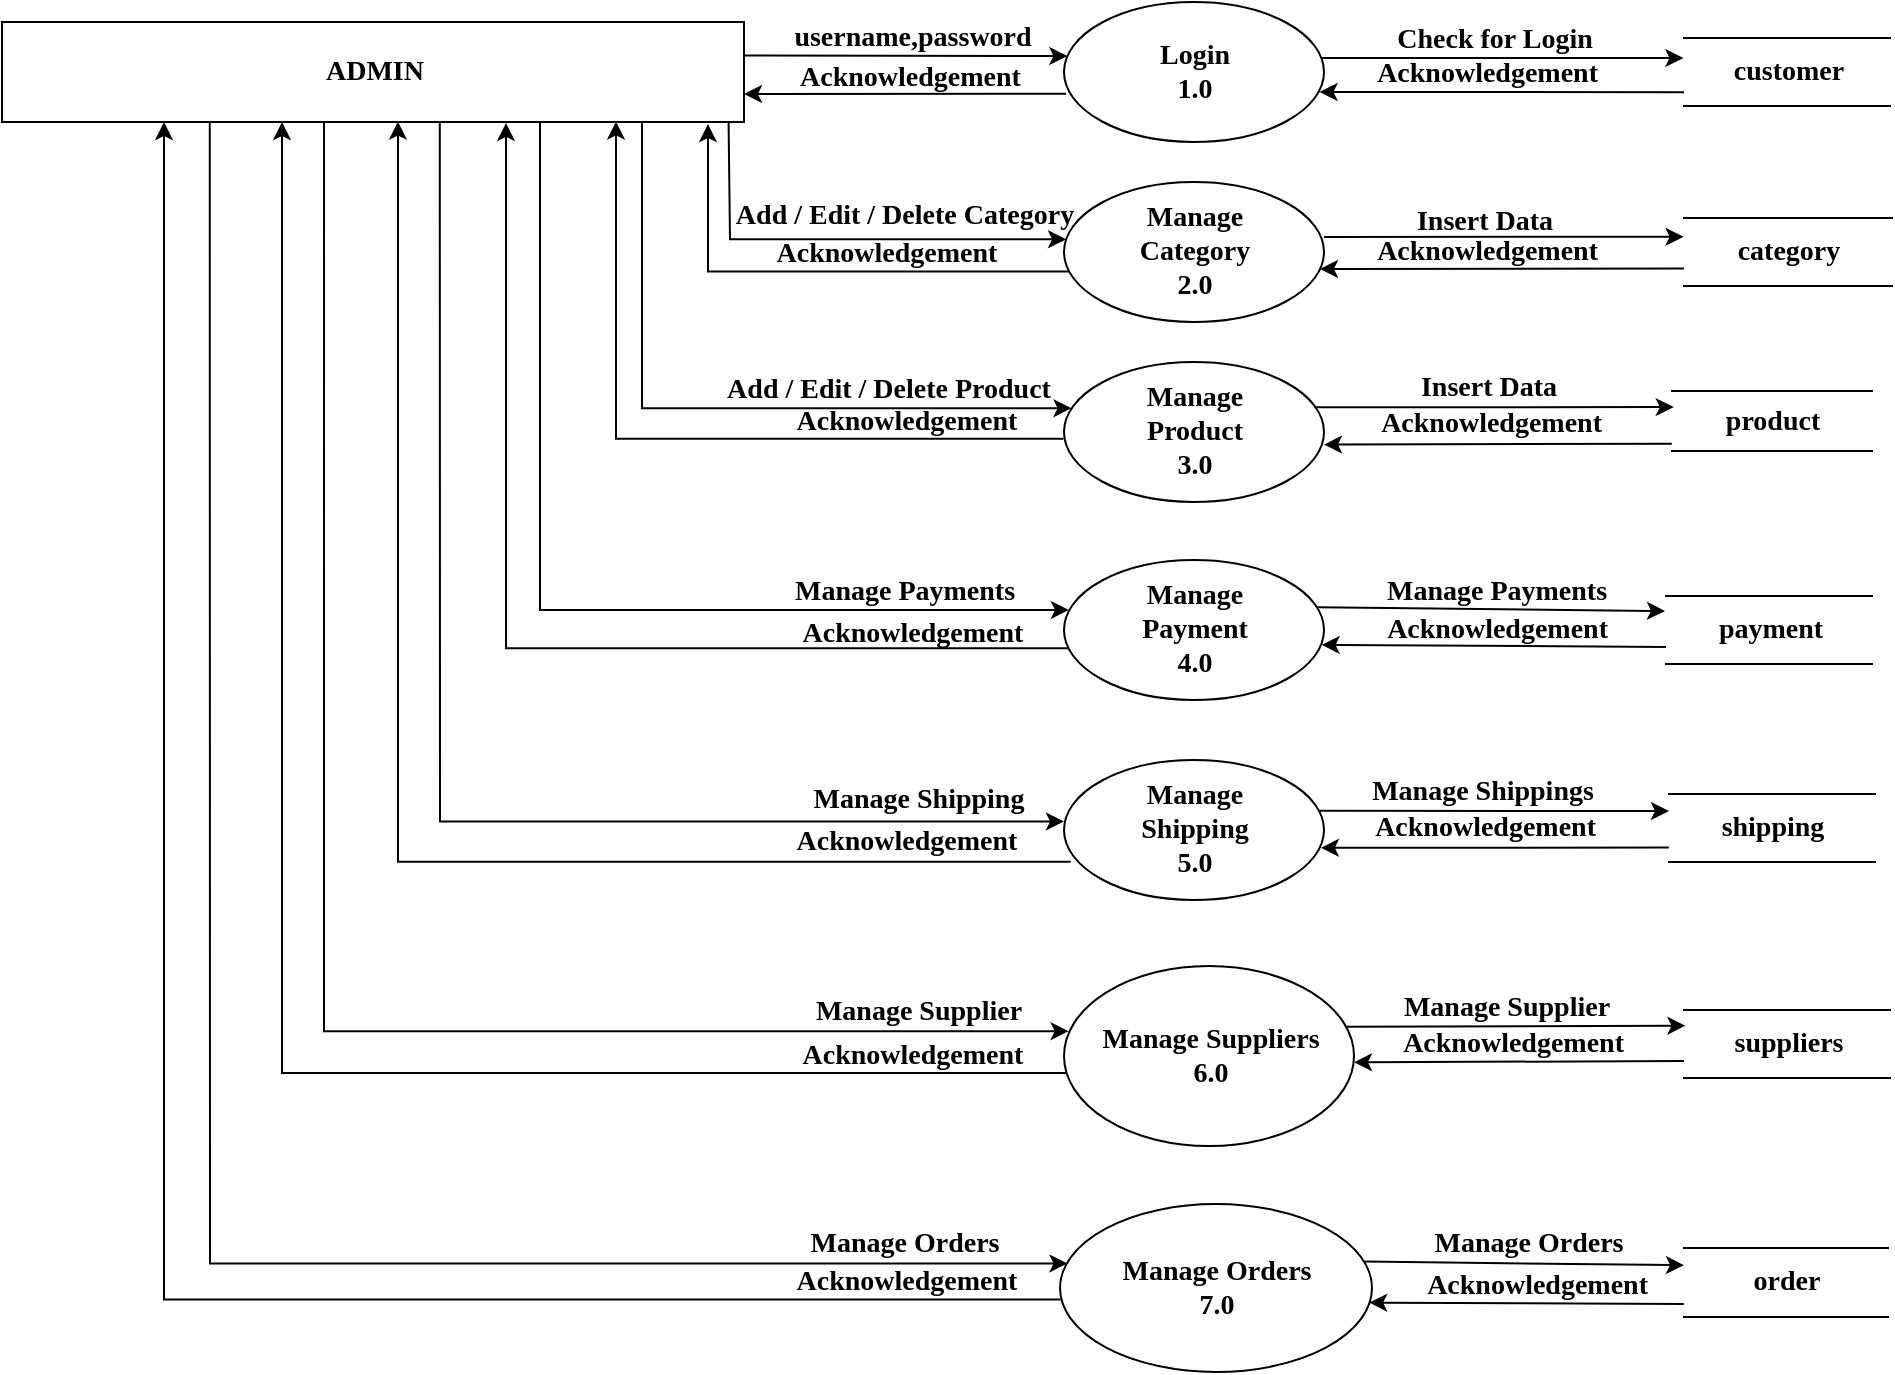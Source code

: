 <mxfile>
    <diagram id="q4ouYCMT1bPEZWRJ1mMY" name="Page-1">
        <mxGraphModel dx="1362" dy="951" grid="0" gridSize="10" guides="1" tooltips="1" connect="1" arrows="1" fold="1" page="0" pageScale="1" pageWidth="827" pageHeight="1169" background="#ffffff" math="0" shadow="0">
            <root>
                <mxCell id="0"/>
                <mxCell id="1" parent="0"/>
                <mxCell id="32" style="edgeStyle=none;html=1;exitX=0.008;exitY=0.569;exitDx=0;exitDy=0;entryX=1;entryY=0.5;entryDx=0;entryDy=0;labelBackgroundColor=#000000;labelBorderColor=#000000;fontSize=14;fontColor=#000000;strokeColor=#000000;exitPerimeter=0;rounded=0;fontFamily=Times New Roman;" parent="1" edge="1">
                    <mxGeometry relative="1" as="geometry">
                        <mxPoint x="211.04" y="-4.17" as="sourcePoint"/>
                        <mxPoint x="50" y="-4" as="targetPoint"/>
                    </mxGeometry>
                </mxCell>
                <mxCell id="3" value="Login&lt;br style=&quot;font-size: 14px;&quot;&gt;1.0" style="shape=ellipse;html=1;dashed=0;whitespace=wrap;perimeter=ellipsePerimeter;labelBackgroundColor=#FFFFFF;fontSize=14;fontColor=#000000;strokeColor=#000000;fillColor=#FFFFFF;fontStyle=1;fontFamily=Times New Roman;" parent="1" vertex="1">
                    <mxGeometry x="210" y="-50" width="130" height="70" as="geometry"/>
                </mxCell>
                <mxCell id="37" style="edgeStyle=elbowEdgeStyle;html=1;exitX=0.018;exitY=0.64;exitDx=0;exitDy=0;labelBackgroundColor=#000000;labelBorderColor=#000000;fontSize=14;fontColor=#000000;strokeColor=#000000;exitPerimeter=0;startArrow=none;rounded=0;fontFamily=Times New Roman;entryX=0.954;entryY=1.021;entryDx=0;entryDy=0;entryPerimeter=0;" parent="1" source="21" target="26" edge="1">
                    <mxGeometry relative="1" as="geometry">
                        <mxPoint x="211.04" y="84.79" as="sourcePoint"/>
                        <mxPoint x="32" y="10" as="targetPoint"/>
                        <Array as="points">
                            <mxPoint x="32" y="66"/>
                        </Array>
                    </mxGeometry>
                </mxCell>
                <mxCell id="40" style="edgeStyle=elbowEdgeStyle;html=1;labelBackgroundColor=#000000;labelBorderColor=#000000;fontSize=14;fontColor=#000000;strokeColor=#000000;exitX=0.005;exitY=0.449;exitDx=0;exitDy=0;exitPerimeter=0;rounded=0;fontFamily=Times New Roman;entryX=0.829;entryY=0.994;entryDx=0;entryDy=0;entryPerimeter=0;" parent="1" target="26" edge="1">
                    <mxGeometry relative="1" as="geometry">
                        <mxPoint x="209.65" y="168.43" as="sourcePoint"/>
                        <mxPoint x="-14" y="13" as="targetPoint"/>
                        <Array as="points">
                            <mxPoint x="-14" y="94"/>
                        </Array>
                    </mxGeometry>
                </mxCell>
                <mxCell id="22" value="Manage&lt;br style=&quot;font-size: 14px;&quot;&gt;Product&lt;br style=&quot;font-size: 14px;&quot;&gt;3.0" style="shape=ellipse;html=1;dashed=0;whitespace=wrap;perimeter=ellipsePerimeter;labelBackgroundColor=#FFFFFF;fontSize=14;fontColor=#000000;strokeColor=#000000;fillColor=#FFFFFF;fontStyle=1;fontFamily=Times New Roman;" parent="1" vertex="1">
                    <mxGeometry x="210" y="130" width="130" height="70" as="geometry"/>
                </mxCell>
                <mxCell id="45" style="edgeStyle=elbowEdgeStyle;html=1;labelBackgroundColor=#000000;labelBorderColor=#000000;fontSize=14;fontColor=#000000;strokeColor=#000000;exitX=0.015;exitY=0.631;exitDx=0;exitDy=0;rounded=0;fontFamily=Times New Roman;exitPerimeter=0;entryX=0.681;entryY=1.009;entryDx=0;entryDy=0;entryPerimeter=0;" parent="1" source="24" target="26" edge="1">
                    <mxGeometry relative="1" as="geometry">
                        <mxPoint x="210.0" y="356" as="sourcePoint"/>
                        <mxPoint x="-78" y="10" as="targetPoint"/>
                        <Array as="points">
                            <mxPoint x="-69" y="196"/>
                            <mxPoint x="-78" y="178"/>
                        </Array>
                    </mxGeometry>
                </mxCell>
                <mxCell id="24" value="Manage&lt;br style=&quot;font-size: 14px&quot;&gt;Payment&lt;br style=&quot;font-size: 14px&quot;&gt;4.0" style="shape=ellipse;html=1;dashed=0;whitespace=wrap;perimeter=ellipsePerimeter;labelBackgroundColor=#FFFFFF;fontSize=14;fontColor=#000000;strokeColor=#000000;fillColor=#FFFFFF;fontStyle=1;fontFamily=Times New Roman;" parent="1" vertex="1">
                    <mxGeometry x="210" y="229" width="130" height="70" as="geometry"/>
                </mxCell>
                <mxCell id="48" style="edgeStyle=elbowEdgeStyle;html=1;exitX=0.026;exitY=0.726;exitDx=0;exitDy=0;labelBackgroundColor=#000000;labelBorderColor=#000000;fontSize=14;fontColor=#000000;strokeColor=#000000;exitPerimeter=0;rounded=0;fontFamily=Times New Roman;entryX=0.531;entryY=0.996;entryDx=0;entryDy=0;entryPerimeter=0;" parent="1" source="25" target="26" edge="1">
                    <mxGeometry relative="1" as="geometry">
                        <mxPoint x="217.43" y="447.3" as="sourcePoint"/>
                        <mxPoint x="-159" y="10" as="targetPoint"/>
                        <Array as="points">
                            <mxPoint x="-123" y="177"/>
                            <mxPoint x="-123" y="141"/>
                            <mxPoint x="-150" y="138"/>
                            <mxPoint x="-159" y="378"/>
                        </Array>
                    </mxGeometry>
                </mxCell>
                <mxCell id="25" value="Manage&lt;br style=&quot;font-size: 14px&quot;&gt;Shipping&lt;br style=&quot;font-size: 14px&quot;&gt;5.0" style="shape=ellipse;html=1;dashed=0;whitespace=wrap;perimeter=ellipsePerimeter;labelBackgroundColor=#FFFFFF;fontSize=14;fontColor=#000000;strokeColor=#000000;fillColor=#FFFFFF;fontStyle=1;fontFamily=Times New Roman;" parent="1" vertex="1">
                    <mxGeometry x="210" y="329" width="130" height="70" as="geometry"/>
                </mxCell>
                <mxCell id="31" style="edgeStyle=none;html=1;exitX=1.001;exitY=0.335;exitDx=0;exitDy=0;labelBackgroundColor=#000000;labelBorderColor=#000000;fontSize=14;fontColor=#000000;strokeColor=#000000;exitPerimeter=0;entryX=0.013;entryY=0.357;entryDx=0;entryDy=0;entryPerimeter=0;fontFamily=Times New Roman;" parent="1" source="26" edge="1">
                    <mxGeometry relative="1" as="geometry">
                        <mxPoint x="50.86" y="-23.25" as="sourcePoint"/>
                        <mxPoint x="211.69" y="-23.01" as="targetPoint"/>
                    </mxGeometry>
                </mxCell>
                <mxCell id="35" style="edgeStyle=elbowEdgeStyle;html=1;exitX=0.928;exitY=0.989;exitDx=0;exitDy=0;labelBackgroundColor=#000000;labelBorderColor=#000000;fontSize=14;fontColor=#000000;strokeColor=#000000;exitPerimeter=0;rounded=0;entryX=0.008;entryY=0.366;entryDx=0;entryDy=0;entryPerimeter=0;fontFamily=Times New Roman;" parent="1" edge="1">
                    <mxGeometry relative="1" as="geometry">
                        <mxPoint x="42.2" y="2.45" as="sourcePoint"/>
                        <mxPoint x="211.04" y="68.62" as="targetPoint"/>
                        <Array as="points">
                            <mxPoint x="43" y="53"/>
                        </Array>
                    </mxGeometry>
                </mxCell>
                <mxCell id="41" style="edgeStyle=elbowEdgeStyle;html=1;labelBackgroundColor=#000000;labelBorderColor=#000000;fontSize=14;fontColor=#000000;strokeColor=#000000;rounded=0;fontFamily=Times New Roman;entryX=0.029;entryY=0.33;entryDx=0;entryDy=0;entryPerimeter=0;" parent="1" source="26" target="22" edge="1">
                    <mxGeometry relative="1" as="geometry">
                        <mxPoint x="-1" y="12" as="sourcePoint"/>
                        <mxPoint x="209" y="153" as="targetPoint"/>
                        <Array as="points">
                            <mxPoint x="-1" y="102"/>
                        </Array>
                    </mxGeometry>
                </mxCell>
                <mxCell id="44" style="edgeStyle=elbowEdgeStyle;html=1;labelBackgroundColor=#000000;labelBorderColor=#000000;fontSize=14;fontColor=#000000;strokeColor=#000000;rounded=0;fontFamily=Times New Roman;entryX=0.019;entryY=0.357;entryDx=0;entryDy=0;entryPerimeter=0;" parent="1" source="26" target="24" edge="1">
                    <mxGeometry relative="1" as="geometry">
                        <mxPoint x="-52" y="11" as="sourcePoint"/>
                        <mxPoint x="208" y="335" as="targetPoint"/>
                        <Array as="points">
                            <mxPoint x="-52" y="177"/>
                            <mxPoint x="-95" y="190"/>
                        </Array>
                    </mxGeometry>
                </mxCell>
                <mxCell id="46" style="edgeStyle=elbowEdgeStyle;html=1;exitX=0.59;exitY=0.996;exitDx=0;exitDy=0;labelBackgroundColor=#000000;labelBorderColor=#000000;fontSize=14;fontColor=#000000;strokeColor=#000000;exitPerimeter=0;rounded=0;entryX=0;entryY=0.439;entryDx=0;entryDy=0;entryPerimeter=0;fontFamily=Times New Roman;" parent="1" source="26" target="25" edge="1">
                    <mxGeometry relative="1" as="geometry">
                        <mxPoint x="-144.1" y="2" as="sourcePoint"/>
                        <mxPoint x="210" y="427" as="targetPoint"/>
                        <Array as="points">
                            <mxPoint x="-102" y="129"/>
                            <mxPoint x="-144" y="42"/>
                            <mxPoint x="-144" y="112"/>
                        </Array>
                    </mxGeometry>
                </mxCell>
                <mxCell id="108" style="edgeStyle=elbowEdgeStyle;rounded=0;html=1;entryX=0.016;entryY=0.362;entryDx=0;entryDy=0;fontSize=14;strokeColor=#000000;fontFamily=Times New Roman;entryPerimeter=0;exitX=0.434;exitY=1.003;exitDx=0;exitDy=0;exitPerimeter=0;" parent="1" source="26" target="107" edge="1">
                    <mxGeometry relative="1" as="geometry">
                        <mxPoint x="-174" y="11" as="sourcePoint"/>
                        <mxPoint x="207.0" y="613" as="targetPoint"/>
                        <Array as="points">
                            <mxPoint x="-160" y="115"/>
                            <mxPoint x="-174" y="70"/>
                            <mxPoint x="-248" y="318"/>
                        </Array>
                    </mxGeometry>
                </mxCell>
                <mxCell id="117" style="edgeStyle=elbowEdgeStyle;rounded=0;html=1;exitX=0.28;exitY=1.006;exitDx=0;exitDy=0;entryX=0.024;entryY=0.354;entryDx=0;entryDy=0;fontSize=14;strokeColor=#000000;fontFamily=Times New Roman;entryPerimeter=0;exitPerimeter=0;" parent="1" source="26" target="116" edge="1">
                    <mxGeometry relative="1" as="geometry">
                        <mxPoint x="-376" y="-6" as="sourcePoint"/>
                        <mxPoint x="204.0" y="729" as="targetPoint"/>
                        <Array as="points">
                            <mxPoint x="-217" y="288"/>
                        </Array>
                    </mxGeometry>
                </mxCell>
                <mxCell id="26" value="&lt;font color=&quot;#000000&quot; style=&quot;font-size: 14px;&quot;&gt;&lt;b style=&quot;font-size: 14px;&quot;&gt;ADMIN&lt;/b&gt;&lt;/font&gt;" style="html=1;dashed=0;whitespace=wrap;fillColor=#FFFFFF;strokeColor=#000000;fontFamily=Times New Roman;fontSize=14;" parent="1" vertex="1">
                    <mxGeometry x="-321" y="-40" width="371" height="50" as="geometry"/>
                </mxCell>
                <mxCell id="21" value="Manage&lt;br style=&quot;font-size: 14px;&quot;&gt;Category&lt;br style=&quot;font-size: 14px;&quot;&gt;2.0" style="shape=ellipse;html=1;dashed=0;whitespace=wrap;perimeter=ellipsePerimeter;labelBackgroundColor=#FFFFFF;fontSize=14;fontColor=#000000;strokeColor=#000000;fillColor=#FFFFFF;fontStyle=1;fontFamily=Times New Roman;" parent="1" vertex="1">
                    <mxGeometry x="210" y="40" width="130" height="70" as="geometry"/>
                </mxCell>
                <mxCell id="51" value="" style="endArrow=classic;html=1;rounded=0;labelBackgroundColor=#000000;labelBorderColor=#000000;fontSize=14;fontColor=#000000;strokeColor=#000000;fontFamily=Times New Roman;exitX=0.988;exitY=0.4;exitDx=0;exitDy=0;exitPerimeter=0;entryX=-0.003;entryY=0.294;entryDx=0;entryDy=0;entryPerimeter=0;" parent="1" source="3" target="63" edge="1">
                    <mxGeometry width="50" height="50" relative="1" as="geometry">
                        <mxPoint x="342" y="-22" as="sourcePoint"/>
                        <mxPoint x="502" y="-22" as="targetPoint"/>
                    </mxGeometry>
                </mxCell>
                <mxCell id="52" value="" style="endArrow=classic;html=1;rounded=0;labelBackgroundColor=#000000;labelBorderColor=#000000;fontSize=14;fontColor=#000000;strokeColor=#000000;fontFamily=Times New Roman;entryX=0.983;entryY=0.642;entryDx=0;entryDy=0;entryPerimeter=0;exitX=0.003;exitY=0.796;exitDx=0;exitDy=0;exitPerimeter=0;" parent="1" source="63" target="3" edge="1">
                    <mxGeometry width="50" height="50" relative="1" as="geometry">
                        <mxPoint x="499" y="-5" as="sourcePoint"/>
                        <mxPoint x="339" y="-5" as="targetPoint"/>
                    </mxGeometry>
                </mxCell>
                <mxCell id="53" value="" style="endArrow=classic;html=1;rounded=0;labelBackgroundColor=#000000;labelBorderColor=#000000;fontSize=14;fontColor=#000000;strokeColor=#000000;fontFamily=Times New Roman;entryX=-0.002;entryY=0.276;entryDx=0;entryDy=0;entryPerimeter=0;" parent="1" target="64" edge="1">
                    <mxGeometry width="50" height="50" relative="1" as="geometry">
                        <mxPoint x="340" y="67.5" as="sourcePoint"/>
                        <mxPoint x="500" y="67.5" as="targetPoint"/>
                    </mxGeometry>
                </mxCell>
                <mxCell id="54" value="" style="endArrow=classic;html=1;rounded=0;labelBackgroundColor=#000000;labelBorderColor=#000000;fontSize=14;fontColor=#000000;strokeColor=#000000;fontFamily=Times New Roman;exitX=0.005;exitY=0.742;exitDx=0;exitDy=0;exitPerimeter=0;" parent="1" source="64" edge="1">
                    <mxGeometry width="50" height="50" relative="1" as="geometry">
                        <mxPoint x="498" y="83.5" as="sourcePoint"/>
                        <mxPoint x="338" y="83.5" as="targetPoint"/>
                    </mxGeometry>
                </mxCell>
                <mxCell id="59" value="" style="endArrow=classic;html=1;rounded=0;labelBackgroundColor=#000000;labelBorderColor=#000000;fontSize=14;fontColor=#000000;strokeColor=#000000;fontFamily=Times New Roman;exitX=0.974;exitY=0.337;exitDx=0;exitDy=0;exitPerimeter=0;entryX=-0.005;entryY=0.221;entryDx=0;entryDy=0;entryPerimeter=0;" parent="1" source="24" target="67" edge="1">
                    <mxGeometry width="50" height="50" relative="1" as="geometry">
                        <mxPoint x="340" y="333.5" as="sourcePoint"/>
                        <mxPoint x="500" y="333.5" as="targetPoint"/>
                    </mxGeometry>
                </mxCell>
                <mxCell id="60" value="" style="endArrow=classic;html=1;rounded=0;labelBackgroundColor=#000000;labelBorderColor=#000000;fontSize=14;fontColor=#000000;strokeColor=#000000;fontFamily=Times New Roman;entryX=0.991;entryY=0.606;entryDx=0;entryDy=0;entryPerimeter=0;exitX=0;exitY=0.75;exitDx=0;exitDy=0;" parent="1" source="67" target="24" edge="1">
                    <mxGeometry width="50" height="50" relative="1" as="geometry">
                        <mxPoint x="500" y="352.5" as="sourcePoint"/>
                        <mxPoint x="340" y="352.5" as="targetPoint"/>
                    </mxGeometry>
                </mxCell>
                <mxCell id="61" value="" style="endArrow=classic;html=1;rounded=0;labelBackgroundColor=#000000;labelBorderColor=#000000;fontSize=14;fontColor=#000000;strokeColor=#000000;fontFamily=Times New Roman;entryX=0;entryY=0.25;entryDx=0;entryDy=0;exitX=0.984;exitY=0.363;exitDx=0;exitDy=0;exitPerimeter=0;" parent="1" source="25" target="68" edge="1">
                    <mxGeometry width="50" height="50" relative="1" as="geometry">
                        <mxPoint x="340" y="425.5" as="sourcePoint"/>
                        <mxPoint x="500" y="425.5" as="targetPoint"/>
                    </mxGeometry>
                </mxCell>
                <mxCell id="62" value="" style="endArrow=classic;html=1;rounded=0;labelBackgroundColor=#000000;labelBorderColor=#000000;fontSize=14;fontColor=#000000;strokeColor=#000000;fontFamily=Times New Roman;exitX=-0.001;exitY=0.788;exitDx=0;exitDy=0;exitPerimeter=0;entryX=0.988;entryY=0.627;entryDx=0;entryDy=0;entryPerimeter=0;" parent="1" source="68" target="25" edge="1">
                    <mxGeometry width="50" height="50" relative="1" as="geometry">
                        <mxPoint x="499" y="444.5" as="sourcePoint"/>
                        <mxPoint x="339" y="444.5" as="targetPoint"/>
                    </mxGeometry>
                </mxCell>
                <mxCell id="63" value="&lt;b style=&quot;font-size: 14px;&quot;&gt;customer&lt;/b&gt;" style="html=1;dashed=0;whitespace=wrap;shape=partialRectangle;right=0;left=0;labelBackgroundColor=none;fontSize=14;fontColor=#000000;strokeColor=#000000;fillColor=#FFFFFF;fontFamily=Times New Roman;" parent="1" vertex="1">
                    <mxGeometry x="520" y="-32" width="103" height="34" as="geometry"/>
                </mxCell>
                <mxCell id="64" value="&lt;b style=&quot;font-size: 14px;&quot;&gt;category&lt;/b&gt;" style="html=1;dashed=0;whitespace=wrap;shape=partialRectangle;right=0;left=0;labelBackgroundColor=none;fontSize=14;fontColor=#000000;strokeColor=#000000;fillColor=#FFFFFF;fontFamily=Times New Roman;" parent="1" vertex="1">
                    <mxGeometry x="520" y="58" width="104" height="34" as="geometry"/>
                </mxCell>
                <mxCell id="65" value="&lt;b style=&quot;font-size: 14px;&quot;&gt;product&lt;/b&gt;" style="html=1;dashed=0;whitespace=wrap;shape=partialRectangle;right=0;left=0;labelBackgroundColor=none;fontSize=14;fontColor=#000000;strokeColor=#000000;fillColor=#FFFFFF;fontFamily=Times New Roman;" parent="1" vertex="1">
                    <mxGeometry x="514" y="144.5" width="100" height="30" as="geometry"/>
                </mxCell>
                <mxCell id="67" value="&lt;b style=&quot;font-size: 14px;&quot;&gt;payment&lt;/b&gt;" style="html=1;dashed=0;whitespace=wrap;shape=partialRectangle;right=0;left=0;labelBackgroundColor=none;fontSize=14;fontColor=#000000;strokeColor=#000000;fillColor=#FFFFFF;fontFamily=Times New Roman;" parent="1" vertex="1">
                    <mxGeometry x="511" y="247" width="103" height="34" as="geometry"/>
                </mxCell>
                <mxCell id="68" value="&lt;b style=&quot;font-size: 14px;&quot;&gt;shipping&lt;/b&gt;" style="html=1;dashed=0;whitespace=wrap;shape=partialRectangle;right=0;left=0;labelBackgroundColor=none;fontSize=14;fontColor=#000000;strokeColor=#000000;fillColor=#FFFFFF;fontFamily=Times New Roman;" parent="1" vertex="1">
                    <mxGeometry x="512.5" y="346" width="103" height="34" as="geometry"/>
                </mxCell>
                <mxCell id="69" value="&lt;font style=&quot;font-size: 14px;&quot;&gt;Acknowledgement&lt;/font&gt;" style="text;html=1;align=right;verticalAlign=middle;resizable=0;points=[];autosize=1;strokeColor=none;fillColor=none;fontSize=14;fontColor=#000000;fontStyle=1;fontFamily=Times New Roman;" parent="1" vertex="1">
                    <mxGeometry x="358" y="-25" width="120" height="21" as="geometry"/>
                </mxCell>
                <mxCell id="70" value="&lt;font style=&quot;font-size: 14px;&quot;&gt;Acknowledgement&lt;/font&gt;" style="text;html=1;align=right;verticalAlign=middle;resizable=0;points=[];autosize=1;strokeColor=none;fillColor=none;fontSize=14;fontColor=#000000;fontStyle=1;fontFamily=Times New Roman;" parent="1" vertex="1">
                    <mxGeometry x="358" y="64" width="120" height="21" as="geometry"/>
                </mxCell>
                <mxCell id="71" value="&lt;font style=&quot;font-size: 14px;&quot;&gt;Acknowledgement&lt;/font&gt;" style="text;html=1;align=right;verticalAlign=middle;resizable=0;points=[];autosize=1;strokeColor=none;fillColor=none;fontSize=14;fontColor=#000000;fontStyle=1;fontFamily=Times New Roman;" parent="1" vertex="1">
                    <mxGeometry x="360" y="150" width="120" height="21" as="geometry"/>
                </mxCell>
                <mxCell id="74" value="&lt;font style=&quot;font-size: 14px;&quot;&gt;Acknowledgement&lt;/font&gt;" style="text;html=1;align=right;verticalAlign=middle;resizable=0;points=[];autosize=1;strokeColor=none;fillColor=none;fontSize=14;fontColor=#000000;fontStyle=1;fontFamily=Times New Roman;" parent="1" vertex="1">
                    <mxGeometry x="363" y="253" width="120" height="21" as="geometry"/>
                </mxCell>
                <mxCell id="75" value="&lt;font style=&quot;font-size: 14px;&quot;&gt;Acknowledgement&lt;/font&gt;" style="text;html=1;align=right;verticalAlign=middle;resizable=0;points=[];autosize=1;strokeColor=none;fillColor=none;fontSize=14;fontColor=#000000;fontStyle=1;fontFamily=Times New Roman;" parent="1" vertex="1">
                    <mxGeometry x="357" y="352.5" width="120" height="21" as="geometry"/>
                </mxCell>
                <mxCell id="76" value="&lt;b style=&quot;font-size: 14px;&quot;&gt;Check for Login&lt;/b&gt;" style="text;html=1;align=center;verticalAlign=middle;resizable=0;points=[];autosize=1;strokeColor=none;fillColor=none;fontSize=14;fontColor=#000000;fontFamily=Times New Roman;" parent="1" vertex="1">
                    <mxGeometry x="371" y="-42" width="108" height="21" as="geometry"/>
                </mxCell>
                <mxCell id="77" value="&lt;b style=&quot;font-size: 14px;&quot;&gt;Insert Data&lt;/b&gt;" style="text;html=1;align=center;verticalAlign=middle;resizable=0;points=[];autosize=1;strokeColor=none;fillColor=none;fontSize=14;fontColor=#000000;fontFamily=Times New Roman;" parent="1" vertex="1">
                    <mxGeometry x="381" y="49" width="78" height="21" as="geometry"/>
                </mxCell>
                <mxCell id="78" value="&lt;b style=&quot;font-size: 14px;&quot;&gt;Insert Data&lt;/b&gt;" style="text;html=1;align=center;verticalAlign=middle;resizable=0;points=[];autosize=1;strokeColor=none;fillColor=none;fontSize=14;fontColor=#000000;fontFamily=Times New Roman;" parent="1" vertex="1">
                    <mxGeometry x="383" y="132" width="78" height="21" as="geometry"/>
                </mxCell>
                <mxCell id="81" value="&lt;b style=&quot;font-size: 14px&quot;&gt;Manage Payments&lt;/b&gt;" style="text;html=1;align=center;verticalAlign=middle;resizable=0;points=[];autosize=1;strokeColor=none;fillColor=none;fontSize=14;fontColor=#000000;fontFamily=Times New Roman;" parent="1" vertex="1">
                    <mxGeometry x="366" y="234" width="120" height="21" as="geometry"/>
                </mxCell>
                <mxCell id="82" value="&lt;b style=&quot;font-size: 14px&quot;&gt;Manage Shippings&lt;/b&gt;" style="text;html=1;align=center;verticalAlign=middle;resizable=0;points=[];autosize=1;strokeColor=none;fillColor=none;fontSize=14;fontColor=#000000;fontFamily=Times New Roman;" parent="1" vertex="1">
                    <mxGeometry x="358" y="334" width="121" height="21" as="geometry"/>
                </mxCell>
                <mxCell id="83" value="&lt;b style=&quot;font-size: 14px;&quot;&gt;username,password&lt;/b&gt;" style="text;html=1;align=center;verticalAlign=middle;resizable=0;points=[];autosize=1;strokeColor=none;fillColor=none;fontSize=14;fontColor=#000000;fontFamily=Times New Roman;" parent="1" vertex="1">
                    <mxGeometry x="69" y="-43" width="129" height="21" as="geometry"/>
                </mxCell>
                <mxCell id="84" value="&lt;span style=&quot;color: rgb(0, 0, 0); font-size: 14px; font-style: normal; font-weight: 700; letter-spacing: normal; text-align: right; text-indent: 0px; text-transform: none; word-spacing: 0px; display: inline; float: none;&quot;&gt;Acknowledgement&lt;/span&gt;" style="text;whiteSpace=wrap;html=1;fontSize=14;fontColor=#000000;fontFamily=Times New Roman;" parent="1" vertex="1">
                    <mxGeometry x="76" y="-27" width="140" height="30" as="geometry"/>
                </mxCell>
                <mxCell id="87" value="&lt;b style=&quot;font-size: 14px;&quot;&gt;Add / Edit / Delete Category&lt;/b&gt;" style="text;html=1;align=center;verticalAlign=middle;resizable=0;points=[];autosize=1;strokeColor=none;fillColor=none;fontSize=14;fontColor=#000000;fontFamily=Times New Roman;" parent="1" vertex="1">
                    <mxGeometry x="40" y="46" width="179" height="21" as="geometry"/>
                </mxCell>
                <mxCell id="88" value="&lt;b style=&quot;font-size: 14px;&quot;&gt;Acknowledgement&lt;/b&gt;" style="text;html=1;align=center;verticalAlign=middle;resizable=0;points=[];autosize=1;strokeColor=none;fillColor=none;fontSize=14;fontColor=#000000;fontFamily=Times New Roman;" parent="1" vertex="1">
                    <mxGeometry x="61" y="65" width="120" height="21" as="geometry"/>
                </mxCell>
                <mxCell id="89" value="&lt;b style=&quot;font-size: 14px;&quot;&gt;Add / Edit / Delete Product&lt;/b&gt;" style="text;html=1;align=center;verticalAlign=middle;resizable=0;points=[];autosize=1;strokeColor=none;fillColor=none;fontSize=14;fontColor=#000000;fontFamily=Times New Roman;" parent="1" vertex="1">
                    <mxGeometry x="36" y="133" width="172" height="21" as="geometry"/>
                </mxCell>
                <mxCell id="90" value="&lt;b style=&quot;font-size: 14px;&quot;&gt;Acknowledgement&lt;/b&gt;" style="text;html=1;align=center;verticalAlign=middle;resizable=0;points=[];autosize=1;strokeColor=none;fillColor=none;fontSize=14;fontColor=#000000;fontFamily=Times New Roman;" parent="1" vertex="1">
                    <mxGeometry x="71" y="149" width="120" height="21" as="geometry"/>
                </mxCell>
                <mxCell id="94" value="&lt;b style=&quot;font-size: 14px&quot;&gt;Manage Payments&lt;/b&gt;" style="text;html=1;align=center;verticalAlign=middle;resizable=0;points=[];autosize=1;strokeColor=none;fillColor=none;fontSize=14;fontColor=#000000;fontFamily=Times New Roman;" parent="1" vertex="1">
                    <mxGeometry x="69.5" y="234" width="120" height="21" as="geometry"/>
                </mxCell>
                <mxCell id="95" value="&lt;b style=&quot;font-size: 14px;&quot;&gt;Acknowledgement&lt;/b&gt;" style="text;html=1;align=center;verticalAlign=middle;resizable=0;points=[];autosize=1;strokeColor=none;fillColor=none;fontSize=14;fontColor=#000000;fontFamily=Times New Roman;" parent="1" vertex="1">
                    <mxGeometry x="73.5" y="255" width="120" height="21" as="geometry"/>
                </mxCell>
                <mxCell id="96" value="&lt;b style=&quot;font-size: 14px&quot;&gt;Manage Shipping&lt;/b&gt;" style="text;html=1;align=center;verticalAlign=middle;resizable=0;points=[];autosize=1;strokeColor=none;fillColor=none;fontSize=14;fontColor=#000000;fontFamily=Times New Roman;" parent="1" vertex="1">
                    <mxGeometry x="79" y="338" width="115" height="21" as="geometry"/>
                </mxCell>
                <mxCell id="97" value="&lt;b style=&quot;font-size: 14px;&quot;&gt;Acknowledgement&lt;/b&gt;" style="text;html=1;align=center;verticalAlign=middle;resizable=0;points=[];autosize=1;strokeColor=none;fillColor=none;fontSize=14;fontColor=#000000;fontFamily=Times New Roman;" parent="1" vertex="1">
                    <mxGeometry x="71" y="359" width="120" height="21" as="geometry"/>
                </mxCell>
                <mxCell id="106" value="&lt;b style=&quot;font-size: 14px;&quot;&gt;suppliers&lt;/b&gt;" style="html=1;dashed=0;whitespace=wrap;shape=partialRectangle;right=0;left=0;labelBackgroundColor=none;fontSize=14;fontColor=#000000;strokeColor=#000000;fillColor=#FFFFFF;fontFamily=Times New Roman;" parent="1" vertex="1">
                    <mxGeometry x="520" y="454" width="103" height="34" as="geometry"/>
                </mxCell>
                <mxCell id="109" style="edgeStyle=elbowEdgeStyle;rounded=0;html=1;exitX=0.007;exitY=0.595;exitDx=0;exitDy=0;fontSize=14;strokeColor=#000000;fontFamily=Times New Roman;exitPerimeter=0;" parent="1" source="107" edge="1">
                    <mxGeometry relative="1" as="geometry">
                        <mxPoint x="-181" y="10" as="targetPoint"/>
                        <mxPoint x="207.0" y="634" as="sourcePoint"/>
                        <Array as="points">
                            <mxPoint x="-181" y="152"/>
                            <mxPoint x="-191" y="52"/>
                            <mxPoint x="-268" y="349"/>
                        </Array>
                    </mxGeometry>
                </mxCell>
                <mxCell id="107" value="Manage Suppliers&lt;br style=&quot;font-size: 14px&quot;&gt;6.0" style="shape=ellipse;html=1;dashed=0;whitespace=wrap;perimeter=ellipsePerimeter;labelBackgroundColor=#FFFFFF;fontSize=14;fontColor=#000000;strokeColor=#000000;fillColor=#FFFFFF;fontStyle=1;fontFamily=Times New Roman;" parent="1" vertex="1">
                    <mxGeometry x="210" y="432" width="145" height="90" as="geometry"/>
                </mxCell>
                <mxCell id="111" value="" style="endArrow=classic;html=1;rounded=0;labelBackgroundColor=#000000;labelBorderColor=#000000;fontSize=14;fontColor=#000000;strokeColor=#000000;exitX=0.974;exitY=0.337;exitDx=0;exitDy=0;exitPerimeter=0;fontFamily=Times New Roman;entryX=0.007;entryY=0.231;entryDx=0;entryDy=0;entryPerimeter=0;" parent="1" source="107" target="106" edge="1">
                    <mxGeometry width="50" height="50" relative="1" as="geometry">
                        <mxPoint x="349.695" y="610.24" as="sourcePoint"/>
                        <mxPoint x="521" y="610" as="targetPoint"/>
                        <Array as="points"/>
                    </mxGeometry>
                </mxCell>
                <mxCell id="112" value="" style="endArrow=classic;html=1;rounded=0;labelBackgroundColor=#000000;labelBorderColor=#000000;fontSize=14;fontColor=#000000;strokeColor=#000000;fontFamily=Times New Roman;exitX=0;exitY=0.75;exitDx=0;exitDy=0;entryX=1;entryY=0.535;entryDx=0;entryDy=0;entryPerimeter=0;" parent="1" source="106" target="107" edge="1">
                    <mxGeometry width="50" height="50" relative="1" as="geometry">
                        <mxPoint x="517" y="625" as="sourcePoint"/>
                        <mxPoint x="351" y="628" as="targetPoint"/>
                        <Array as="points"/>
                    </mxGeometry>
                </mxCell>
                <mxCell id="113" value="&lt;font style=&quot;font-size: 14px;&quot;&gt;Acknowledgement&lt;/font&gt;" style="text;html=1;align=right;verticalAlign=middle;resizable=0;points=[];autosize=1;strokeColor=none;fillColor=none;fontSize=14;fontColor=#000000;fontStyle=1;fontFamily=Times New Roman;" parent="1" vertex="1">
                    <mxGeometry x="371" y="460.0" width="120" height="21" as="geometry"/>
                </mxCell>
                <mxCell id="114" value="&lt;b style=&quot;font-size: 14px;&quot;&gt;Manage Supplier&lt;br style=&quot;font-size: 14px;&quot;&gt;&lt;/b&gt;" style="text;html=1;align=center;verticalAlign=middle;resizable=0;points=[];autosize=1;strokeColor=none;fillColor=none;fontSize=14;fontColor=#000000;fontFamily=Times New Roman;" parent="1" vertex="1">
                    <mxGeometry x="374.5" y="442.0" width="113" height="21" as="geometry"/>
                </mxCell>
                <mxCell id="118" style="edgeStyle=elbowEdgeStyle;rounded=0;html=1;exitX=0.002;exitY=0.569;exitDx=0;exitDy=0;fontSize=14;strokeColor=#000000;fontFamily=Times New Roman;exitPerimeter=0;" parent="1" source="116" edge="1">
                    <mxGeometry relative="1" as="geometry">
                        <mxPoint x="206.0" y="749" as="sourcePoint"/>
                        <mxPoint x="-240" y="10" as="targetPoint"/>
                        <Array as="points">
                            <mxPoint x="-240" y="310"/>
                            <mxPoint x="-337" y="384"/>
                        </Array>
                    </mxGeometry>
                </mxCell>
                <mxCell id="116" value="Manage Orders&lt;br style=&quot;font-size: 14px&quot;&gt;7.0" style="shape=ellipse;html=1;dashed=0;whitespace=wrap;perimeter=ellipsePerimeter;labelBackgroundColor=#FFFFFF;fontSize=14;fontColor=#000000;strokeColor=#000000;fillColor=#FFFFFF;fontStyle=1;fontFamily=Times New Roman;" parent="1" vertex="1">
                    <mxGeometry x="208" y="551" width="156" height="84" as="geometry"/>
                </mxCell>
                <mxCell id="121" value="&lt;b style=&quot;font-size: 14px;&quot;&gt;Manage Supplier&lt;/b&gt;" style="text;html=1;align=center;verticalAlign=middle;resizable=0;points=[];autosize=1;strokeColor=none;fillColor=none;fontSize=14;fontColor=#000000;fontFamily=Times New Roman;" parent="1" vertex="1">
                    <mxGeometry x="80.5" y="444.0" width="113" height="21" as="geometry"/>
                </mxCell>
                <mxCell id="122" value="&lt;b style=&quot;font-size: 14px;&quot;&gt;Acknowledgement&lt;/b&gt;" style="text;html=1;align=center;verticalAlign=middle;resizable=0;points=[];autosize=1;strokeColor=none;fillColor=none;fontSize=14;fontColor=#000000;fontFamily=Times New Roman;" parent="1" vertex="1">
                    <mxGeometry x="73.5" y="466.5" width="120" height="21" as="geometry"/>
                </mxCell>
                <mxCell id="124" value="&lt;b style=&quot;font-size: 14px&quot;&gt;Manage Orders&lt;/b&gt;" style="text;html=1;align=center;verticalAlign=middle;resizable=0;points=[];autosize=1;strokeColor=none;fillColor=none;fontSize=14;fontColor=#000000;fontFamily=Times New Roman;" parent="1" vertex="1">
                    <mxGeometry x="77.5" y="560" width="104" height="21" as="geometry"/>
                </mxCell>
                <mxCell id="125" value="&lt;b style=&quot;font-size: 14px;&quot;&gt;Acknowledgement&lt;/b&gt;" style="text;html=1;align=center;verticalAlign=middle;resizable=0;points=[];autosize=1;strokeColor=none;fillColor=none;fontSize=14;fontColor=#000000;fontFamily=Times New Roman;" parent="1" vertex="1">
                    <mxGeometry x="71" y="579.73" width="120" height="21" as="geometry"/>
                </mxCell>
                <mxCell id="126" value="" style="endArrow=classic;html=1;rounded=0;labelBackgroundColor=#000000;labelBorderColor=#000000;fontSize=14;fontColor=#000000;strokeColor=#000000;exitX=0.978;exitY=0.343;exitDx=0;exitDy=0;exitPerimeter=0;fontFamily=Times New Roman;entryX=0;entryY=0.25;entryDx=0;entryDy=0;" parent="1" source="116" target="131" edge="1">
                    <mxGeometry width="50" height="50" relative="1" as="geometry">
                        <mxPoint x="356.504" y="729.668" as="sourcePoint"/>
                        <mxPoint x="507" y="730" as="targetPoint"/>
                    </mxGeometry>
                </mxCell>
                <mxCell id="127" value="" style="endArrow=classic;html=1;rounded=0;labelBackgroundColor=#000000;labelBorderColor=#000000;fontSize=14;fontColor=#000000;strokeColor=#000000;entryX=0.991;entryY=0.587;entryDx=0;entryDy=0;entryPerimeter=0;fontFamily=Times New Roman;exitX=-0.001;exitY=0.811;exitDx=0;exitDy=0;exitPerimeter=0;" parent="1" source="131" target="116" edge="1">
                    <mxGeometry width="50" height="50" relative="1" as="geometry">
                        <mxPoint x="516" y="600" as="sourcePoint"/>
                        <mxPoint x="358.532" y="749.368" as="targetPoint"/>
                    </mxGeometry>
                </mxCell>
                <mxCell id="129" value="&lt;b style=&quot;font-size: 14px&quot;&gt;Manage Orders&lt;br style=&quot;font-size: 14px&quot;&gt;&lt;/b&gt;" style="text;html=1;align=center;verticalAlign=middle;resizable=0;points=[];autosize=1;strokeColor=none;fillColor=none;fontSize=14;fontColor=#000000;fontFamily=Times New Roman;" parent="1" vertex="1">
                    <mxGeometry x="390" y="560" width="104" height="21" as="geometry"/>
                </mxCell>
                <mxCell id="131" value="&lt;b style=&quot;font-size: 14px&quot;&gt;order&lt;/b&gt;" style="html=1;dashed=0;whitespace=wrap;shape=partialRectangle;right=0;left=0;labelBackgroundColor=none;fontSize=14;fontColor=#000000;strokeColor=#000000;fillColor=#FFFFFF;fontFamily=Times New Roman;" parent="1" vertex="1">
                    <mxGeometry x="520" y="573" width="102" height="34.46" as="geometry"/>
                </mxCell>
                <mxCell id="132" value="&lt;font style=&quot;font-size: 14px;&quot;&gt;Acknowledgement&lt;/font&gt;" style="text;html=1;align=right;verticalAlign=middle;resizable=0;points=[];autosize=1;strokeColor=none;fillColor=none;fontSize=14;fontColor=#000000;fontStyle=1;fontFamily=Times New Roman;" parent="1" vertex="1">
                    <mxGeometry x="383" y="581.0" width="120" height="21" as="geometry"/>
                </mxCell>
                <mxCell id="135" value="" style="endArrow=classic;html=1;rounded=0;labelBackgroundColor=#000000;labelBorderColor=#000000;fontSize=14;fontColor=#000000;strokeColor=#000000;fontFamily=Times New Roman;entryX=-0.002;entryY=0.276;entryDx=0;entryDy=0;entryPerimeter=0;" parent="1" edge="1">
                    <mxGeometry width="50" height="50" relative="1" as="geometry">
                        <mxPoint x="335.1" y="152.67" as="sourcePoint"/>
                        <mxPoint x="514.892" y="152.554" as="targetPoint"/>
                    </mxGeometry>
                </mxCell>
                <mxCell id="136" value="" style="endArrow=classic;html=1;rounded=0;labelBackgroundColor=#000000;labelBorderColor=#000000;fontSize=14;fontColor=#000000;strokeColor=#000000;fontFamily=Times New Roman;exitX=-0.001;exitY=0.88;exitDx=0;exitDy=0;exitPerimeter=0;" parent="1" source="65" edge="1">
                    <mxGeometry width="50" height="50" relative="1" as="geometry">
                        <mxPoint x="522.52" y="170.998" as="sourcePoint"/>
                        <mxPoint x="340" y="171.27" as="targetPoint"/>
                    </mxGeometry>
                </mxCell>
            </root>
        </mxGraphModel>
    </diagram>
</mxfile>